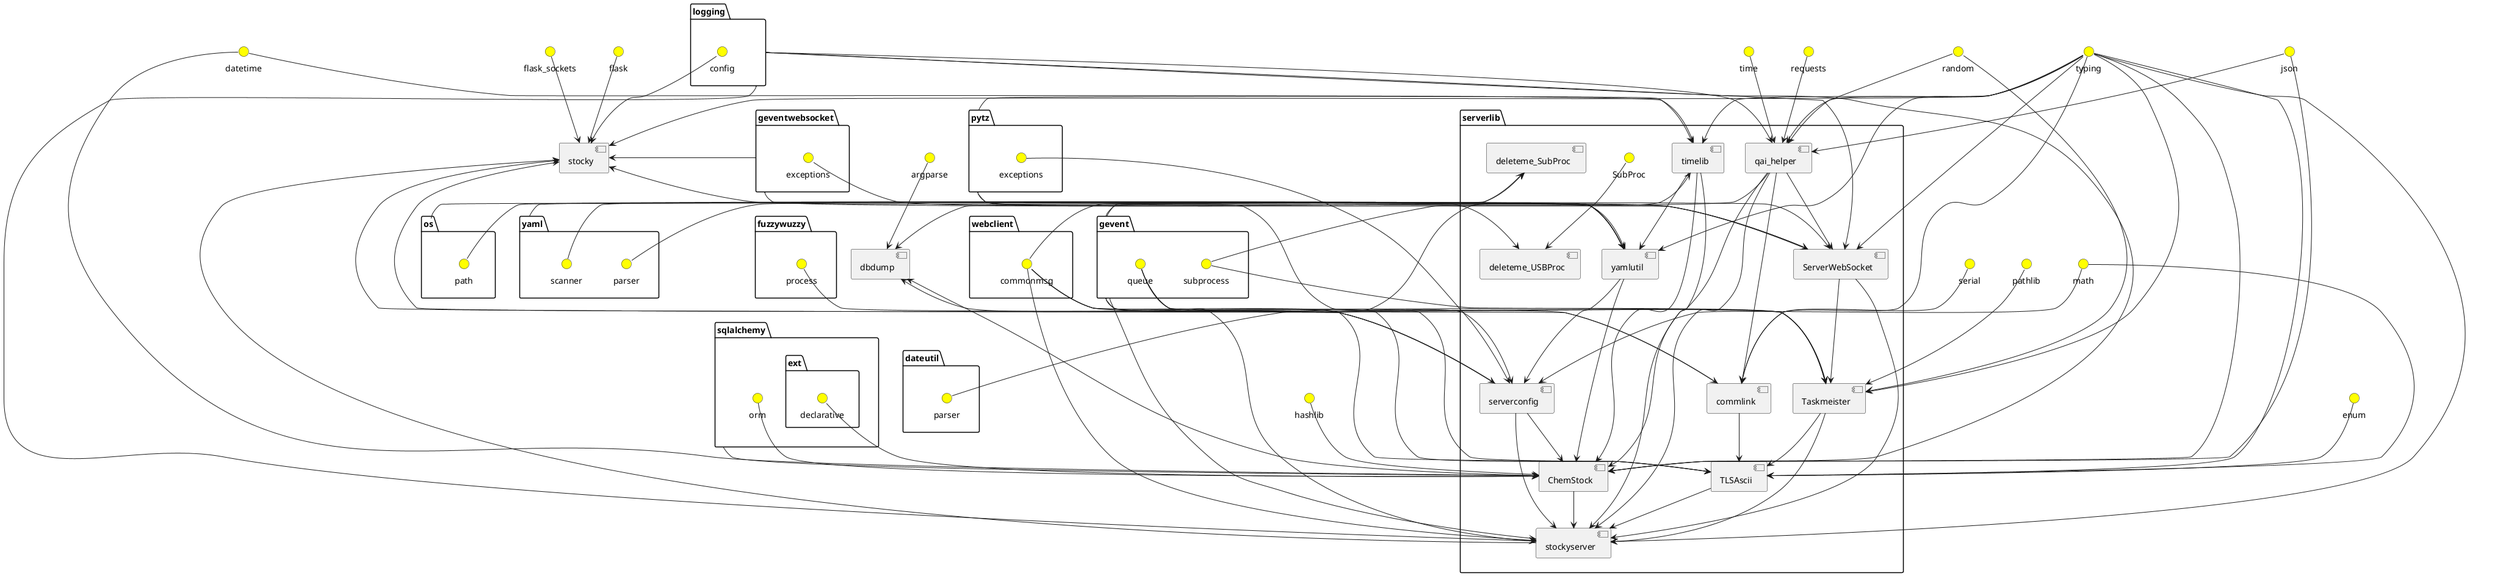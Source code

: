 @startuml
component [stocky] as stocky
component [dbdump] as dbdump
interface enum as enum #Yellow
interface time as time #Yellow
interface requests as requests #Yellow
package "dateutil" {
interface parser as dateutil.parser #Yellow
}
interface serial as serial #Yellow
interface datetime as datetime #Yellow
interface hashlib as hashlib #Yellow
interface json as json #Yellow
package "sqlalchemy" {
package "ext" {
interface declarative as sqlalchemy.ext.declarative #Yellow
}
interface orm as sqlalchemy.orm #Yellow
}
package "yaml" {
interface parser as yaml.parser #Yellow
interface scanner as yaml.scanner #Yellow
}
package "os" {
interface path as os.path #Yellow
}
package "webclient" {
interface commonmsg as webclient.commonmsg #Yellow
}
package "gevent" {
interface subprocess as gevent.subprocess #Yellow
interface queue as gevent.queue #Yellow
}
interface random as random #Yellow
interface pathlib as pathlib #Yellow
package "fuzzywuzzy" {
interface process as fuzzywuzzy.process #Yellow
}
interface math as math #Yellow
package "pytz" {
interface exceptions as pytz.exceptions #Yellow
}
interface argparse as argparse #Yellow
interface typing as typing #Yellow
package "geventwebsocket" {
interface exceptions as geventwebsocket.exceptions #Yellow
}
interface flask as flask #Yellow
interface flask_sockets as flask_sockets #Yellow
package "serverlib" {
component [commlink] as serverlib.commlink
component [stockyserver] as serverlib.stockyserver
component [ServerWebSocket] as serverlib.ServerWebSocket
component [serverconfig] as serverlib.serverconfig
component [qai_helper] as serverlib.qai_helper
component [ChemStock] as serverlib.ChemStock
component [yamlutil] as serverlib.yamlutil
component [Taskmeister] as serverlib.Taskmeister
component [timelib] as serverlib.timelib
component [deleteme_USBProc] as serverlib.deleteme_USBProc
interface SubProc as serverlib.SubProc #Yellow
component [TLSAscii] as serverlib.TLSAscii
component [deleteme_SubProc] as serverlib.deleteme_SubProc
}
package "logging" {
interface config as logging.config #Yellow
}
[logging.config] --> [stocky]
[serverlib.commlink] --> [stocky]
[serverlib.stockyserver] --> [stocky]
[flask_sockets] --> [stocky]
[flask] --> [stocky]
geventwebsocket --> [stocky]
[serverlib.ServerWebSocket] --> [stocky]
[typing] --> [stocky]
[serverlib.serverconfig] --> [stocky]
[webclient.commonmsg] --> [serverlib.commlink]
[serverlib.qai_helper] --> [serverlib.commlink]
[typing] --> [serverlib.commlink]
[serial] --> [serverlib.commlink]
gevent --> [serverlib.stockyserver]
[serverlib.timelib] --> [serverlib.stockyserver]
[serverlib.Taskmeister] --> [serverlib.stockyserver]
[webclient.commonmsg] --> [serverlib.stockyserver]
[serverlib.TLSAscii] --> [serverlib.stockyserver]
[serverlib.ChemStock] --> [serverlib.stockyserver]
[serverlib.ServerWebSocket] --> [serverlib.stockyserver]
[typing] --> [serverlib.stockyserver]
[serverlib.qai_helper] --> [serverlib.stockyserver]
[serverlib.serverconfig] --> [serverlib.stockyserver]
logging --> [serverlib.stockyserver]
[gevent.queue] --> [serverlib.stockyserver]
[webclient.commonmsg] --> [serverlib.ServerWebSocket]
geventwebsocket --> [serverlib.ServerWebSocket]
[serverlib.qai_helper] --> [serverlib.ServerWebSocket]
[typing] --> [serverlib.ServerWebSocket]
logging --> [serverlib.ServerWebSocket]
[geventwebsocket.exceptions] --> [serverlib.ServerWebSocket]
[pytz.exceptions] --> [serverlib.serverconfig]
[math] --> [serverlib.serverconfig]
[serverlib.yamlutil] --> [serverlib.serverconfig]
pytz --> [serverlib.serverconfig]
[fuzzywuzzy.process] --> [serverlib.serverconfig]
[random] --> [serverlib.qai_helper]
[requests] --> [serverlib.qai_helper]
[json] --> [serverlib.qai_helper]
[time] --> [serverlib.qai_helper]
[typing] --> [serverlib.qai_helper]
logging --> [serverlib.qai_helper]
sqlalchemy --> [serverlib.ChemStock]
[serverlib.timelib] --> [serverlib.ChemStock]
[sqlalchemy.ext.declarative] --> [serverlib.ChemStock]
[serverlib.serverconfig] --> [serverlib.ChemStock]
[json] --> [serverlib.ChemStock]
[serverlib.yamlutil] --> [serverlib.ChemStock]
[serverlib.qai_helper] --> [serverlib.ChemStock]
[typing] --> [serverlib.ChemStock]
[sqlalchemy.orm] --> [serverlib.ChemStock]
[hashlib] --> [serverlib.ChemStock]
logging --> [serverlib.ChemStock]
[datetime] --> [serverlib.ChemStock]
[os.path] --> [serverlib.yamlutil]
yaml --> [serverlib.yamlutil]
[serverlib.timelib] --> [serverlib.yamlutil]
[yaml.parser] --> [serverlib.yamlutil]
[yaml.scanner] --> [serverlib.yamlutil]
os --> [serverlib.yamlutil]
pytz --> [serverlib.yamlutil]
[typing] --> [serverlib.yamlutil]
[pathlib] --> [serverlib.Taskmeister]
[random] --> [serverlib.Taskmeister]
gevent --> [serverlib.Taskmeister]
[webclient.commonmsg] --> [serverlib.Taskmeister]
[gevent.subprocess] --> [serverlib.Taskmeister]
[serverlib.ServerWebSocket] --> [serverlib.Taskmeister]
[typing] --> [serverlib.Taskmeister]
[gevent.queue] --> [serverlib.Taskmeister]
pytz --> [serverlib.timelib]
[dateutil.parser] --> [serverlib.timelib]
[typing] --> [serverlib.timelib]
[datetime] --> [serverlib.timelib]
[serverlib.SubProc] --> [serverlib.deleteme_USBProc]
gevent --> [serverlib.deleteme_USBProc]
[serverlib.commlink] --> [serverlib.TLSAscii]
gevent --> [serverlib.TLSAscii]
[enum] --> [serverlib.TLSAscii]
[math] --> [serverlib.TLSAscii]
[serverlib.Taskmeister] --> [serverlib.TLSAscii]
[webclient.commonmsg] --> [serverlib.TLSAscii]
[typing] --> [serverlib.TLSAscii]
[gevent.queue] --> [serverlib.TLSAscii]
gevent --> [serverlib.deleteme_SubProc]
[gevent.subprocess] --> [serverlib.deleteme_SubProc]
[serverlib.qai_helper] --> [dbdump]
[serverlib.serverconfig] --> [dbdump]
[serverlib.ChemStock] --> [dbdump]
[argparse] --> [dbdump]
stocky -[hidden]- logging
stocky -[hidden]- serverlib
stocky -[hidden]- geventwebsocket
stocky -[hidden]- dbdump
stocky -[hidden]- pytz
stocky -[hidden]- fuzzywuzzy
stocky -[hidden]- gevent
stocky -[hidden]- webclient
stocky -[hidden]- os
stocky -[hidden]- yaml
stocky -[hidden]- sqlalchemy
stocky -[hidden]- dateutil
logging -[hidden]- serverlib
logging -[hidden]- geventwebsocket
logging -[hidden]- dbdump
logging -[hidden]- pytz
logging -[hidden]- fuzzywuzzy
logging -[hidden]- gevent
logging -[hidden]- webclient
logging -[hidden]- os
logging -[hidden]- yaml
logging -[hidden]- sqlalchemy
logging -[hidden]- dateutil
serverlib -[hidden]- geventwebsocket
serverlib -[hidden]- dbdump
serverlib -[hidden]- pytz
serverlib -[hidden]- fuzzywuzzy
serverlib -[hidden]- gevent
serverlib -[hidden]- webclient
serverlib -[hidden]- os
serverlib -[hidden]- yaml
serverlib -[hidden]- sqlalchemy
serverlib -[hidden]- dateutil
geventwebsocket -[hidden]- dbdump
geventwebsocket -[hidden]- pytz
geventwebsocket -[hidden]- fuzzywuzzy
geventwebsocket -[hidden]- gevent
geventwebsocket -[hidden]- webclient
geventwebsocket -[hidden]- os
geventwebsocket -[hidden]- yaml
geventwebsocket -[hidden]- sqlalchemy
geventwebsocket -[hidden]- dateutil
dbdump -[hidden]- pytz
dbdump -[hidden]- fuzzywuzzy
dbdump -[hidden]- gevent
dbdump -[hidden]- webclient
dbdump -[hidden]- os
dbdump -[hidden]- yaml
dbdump -[hidden]- sqlalchemy
dbdump -[hidden]- dateutil
pytz -[hidden]- fuzzywuzzy
pytz -[hidden]- gevent
pytz -[hidden]- webclient
pytz -[hidden]- os
pytz -[hidden]- yaml
pytz -[hidden]- sqlalchemy
pytz -[hidden]- dateutil
fuzzywuzzy -[hidden]- gevent
fuzzywuzzy -[hidden]- webclient
fuzzywuzzy -[hidden]- os
fuzzywuzzy -[hidden]- yaml
fuzzywuzzy -[hidden]- sqlalchemy
fuzzywuzzy -[hidden]- dateutil
gevent -[hidden]- webclient
gevent -[hidden]- os
gevent -[hidden]- yaml
gevent -[hidden]- sqlalchemy
gevent -[hidden]- dateutil
webclient -[hidden]- os
webclient -[hidden]- yaml
webclient -[hidden]- sqlalchemy
webclient -[hidden]- dateutil
os -[hidden]- yaml
os -[hidden]- sqlalchemy
os -[hidden]- dateutil
yaml -[hidden]- sqlalchemy
yaml -[hidden]- dateutil
sqlalchemy -[hidden]- dateutil
@enduml
